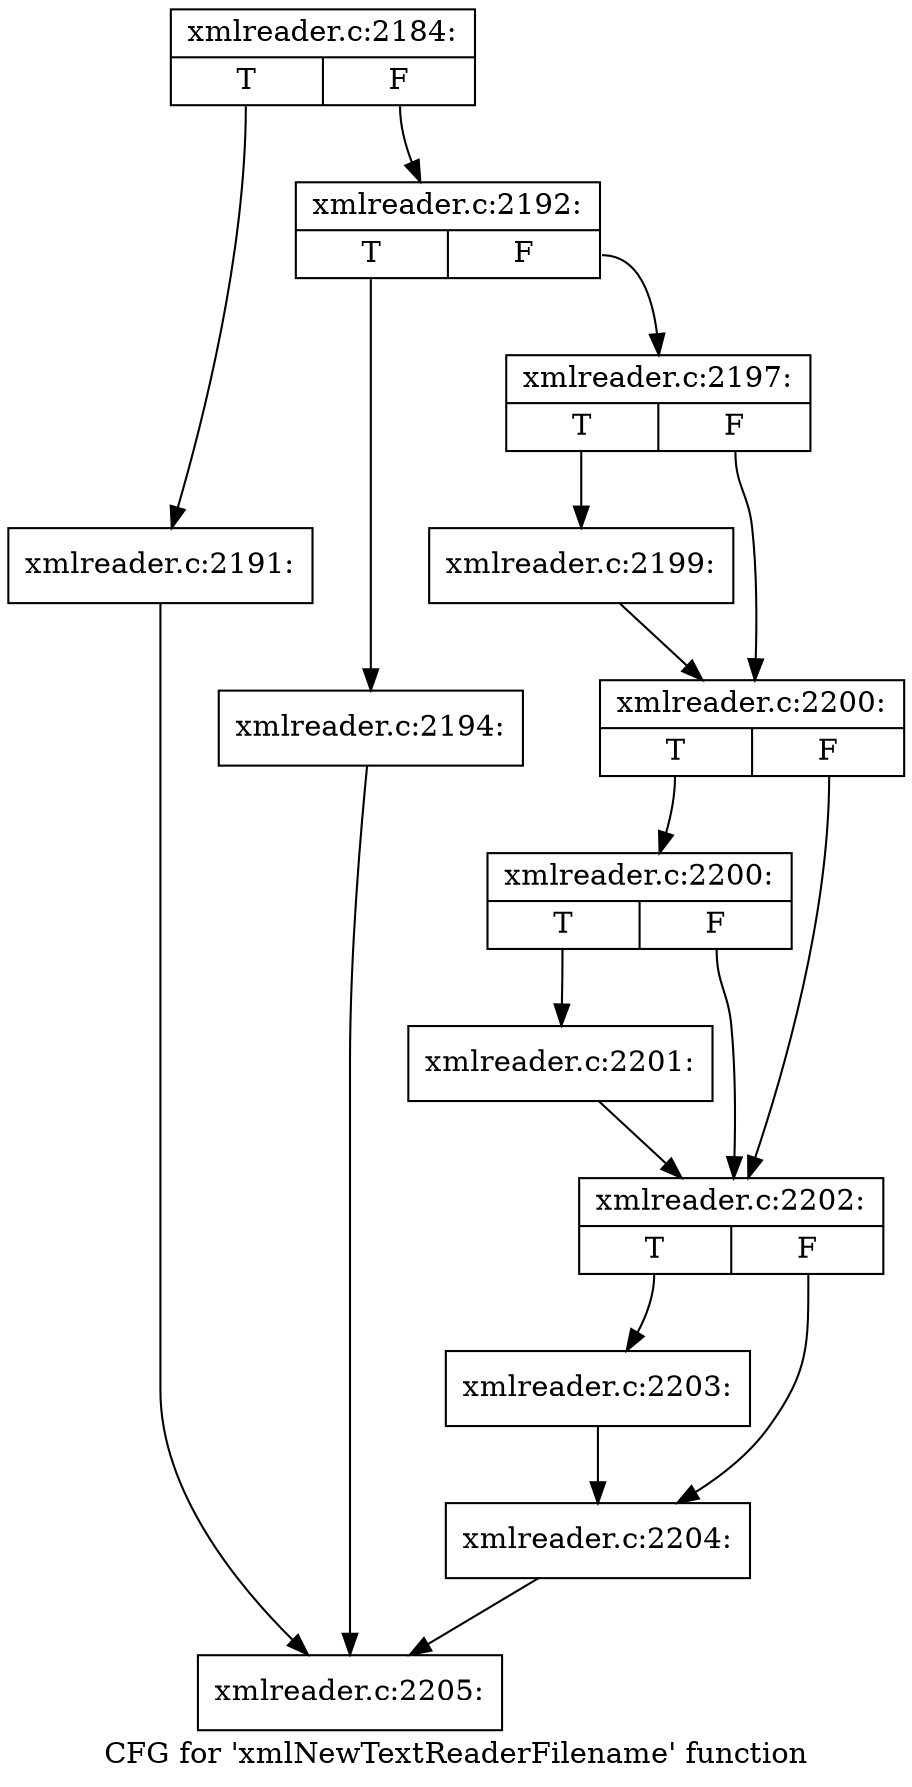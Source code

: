 digraph "CFG for 'xmlNewTextReaderFilename' function" {
	label="CFG for 'xmlNewTextReaderFilename' function";

	Node0x46b9500 [shape=record,label="{xmlreader.c:2184:|{<s0>T|<s1>F}}"];
	Node0x46b9500:s0 -> Node0x4713fa0;
	Node0x46b9500:s1 -> Node0x4713b00;
	Node0x4713fa0 [shape=record,label="{xmlreader.c:2191:}"];
	Node0x4713fa0 -> Node0x46b9330;
	Node0x4713b00 [shape=record,label="{xmlreader.c:2192:|{<s0>T|<s1>F}}"];
	Node0x4713b00:s0 -> Node0x4715b00;
	Node0x4713b00:s1 -> Node0x4715b50;
	Node0x4715b00 [shape=record,label="{xmlreader.c:2194:}"];
	Node0x4715b00 -> Node0x46b9330;
	Node0x4715b50 [shape=record,label="{xmlreader.c:2197:|{<s0>T|<s1>F}}"];
	Node0x4715b50:s0 -> Node0x4716730;
	Node0x4715b50:s1 -> Node0x4716a60;
	Node0x4716730 [shape=record,label="{xmlreader.c:2199:}"];
	Node0x4716730 -> Node0x4716a60;
	Node0x4716a60 [shape=record,label="{xmlreader.c:2200:|{<s0>T|<s1>F}}"];
	Node0x4716a60:s0 -> Node0x47178c0;
	Node0x4716a60:s1 -> Node0x4717810;
	Node0x47178c0 [shape=record,label="{xmlreader.c:2200:|{<s0>T|<s1>F}}"];
	Node0x47178c0:s0 -> Node0x47175a0;
	Node0x47178c0:s1 -> Node0x4717810;
	Node0x47175a0 [shape=record,label="{xmlreader.c:2201:}"];
	Node0x47175a0 -> Node0x4717810;
	Node0x4717810 [shape=record,label="{xmlreader.c:2202:|{<s0>T|<s1>F}}"];
	Node0x4717810:s0 -> Node0x4718310;
	Node0x4717810:s1 -> Node0x4718360;
	Node0x4718310 [shape=record,label="{xmlreader.c:2203:}"];
	Node0x4718310 -> Node0x4718360;
	Node0x4718360 [shape=record,label="{xmlreader.c:2204:}"];
	Node0x4718360 -> Node0x46b9330;
	Node0x46b9330 [shape=record,label="{xmlreader.c:2205:}"];
}
